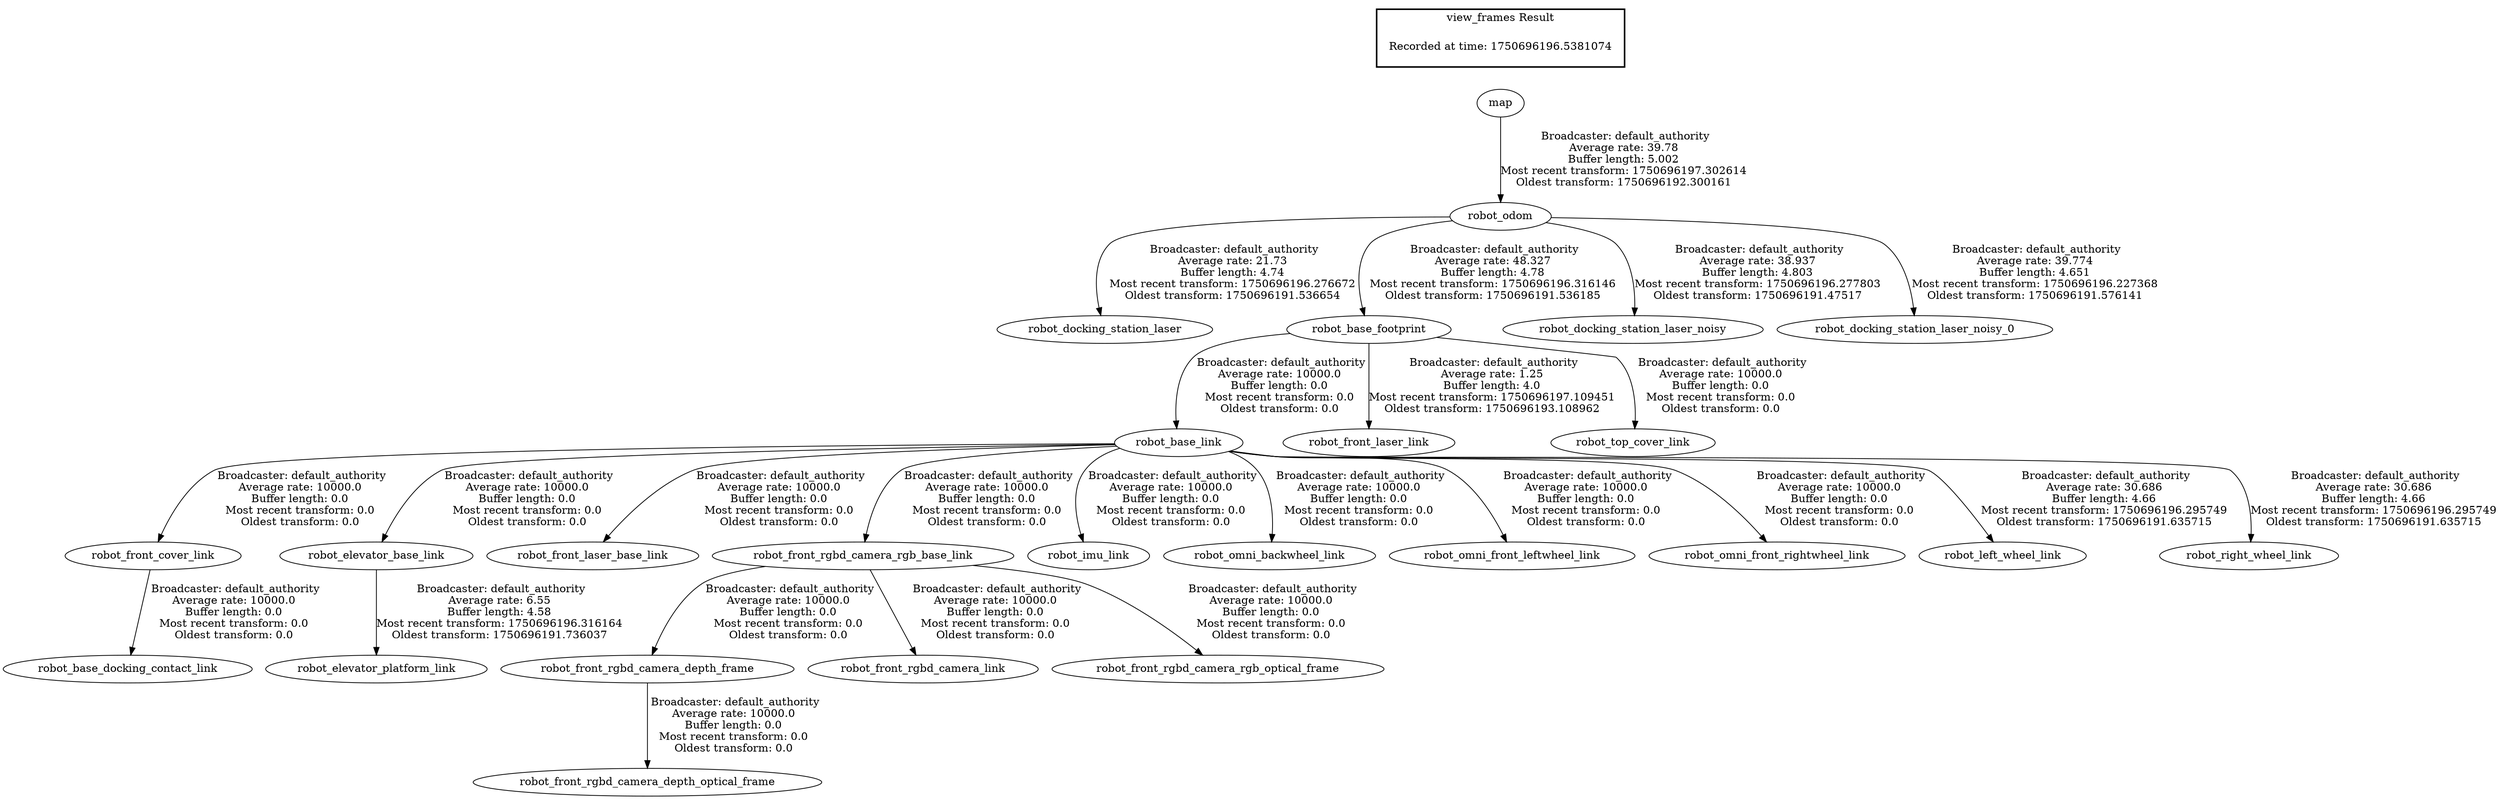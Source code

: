 digraph G {
"map" -> "robot_odom"[label=" Broadcaster: default_authority\nAverage rate: 39.78\nBuffer length: 5.002\nMost recent transform: 1750696197.302614\nOldest transform: 1750696192.300161\n"];
"robot_odom" -> "robot_docking_station_laser"[label=" Broadcaster: default_authority\nAverage rate: 21.73\nBuffer length: 4.74\nMost recent transform: 1750696196.276672\nOldest transform: 1750696191.536654\n"];
"robot_odom" -> "robot_base_footprint"[label=" Broadcaster: default_authority\nAverage rate: 48.327\nBuffer length: 4.78\nMost recent transform: 1750696196.316146\nOldest transform: 1750696191.536185\n"];
"robot_odom" -> "robot_docking_station_laser_noisy"[label=" Broadcaster: default_authority\nAverage rate: 38.937\nBuffer length: 4.803\nMost recent transform: 1750696196.277803\nOldest transform: 1750696191.47517\n"];
"robot_front_cover_link" -> "robot_base_docking_contact_link"[label=" Broadcaster: default_authority\nAverage rate: 10000.0\nBuffer length: 0.0\nMost recent transform: 0.0\nOldest transform: 0.0\n"];
"robot_base_link" -> "robot_front_cover_link"[label=" Broadcaster: default_authority\nAverage rate: 10000.0\nBuffer length: 0.0\nMost recent transform: 0.0\nOldest transform: 0.0\n"];
"robot_base_footprint" -> "robot_base_link"[label=" Broadcaster: default_authority\nAverage rate: 10000.0\nBuffer length: 0.0\nMost recent transform: 0.0\nOldest transform: 0.0\n"];
"robot_base_link" -> "robot_elevator_base_link"[label=" Broadcaster: default_authority\nAverage rate: 10000.0\nBuffer length: 0.0\nMost recent transform: 0.0\nOldest transform: 0.0\n"];
"robot_base_link" -> "robot_front_laser_base_link"[label=" Broadcaster: default_authority\nAverage rate: 10000.0\nBuffer length: 0.0\nMost recent transform: 0.0\nOldest transform: 0.0\n"];
"robot_base_footprint" -> "robot_front_laser_link"[label=" Broadcaster: default_authority\nAverage rate: 1.25\nBuffer length: 4.0\nMost recent transform: 1750696197.109451\nOldest transform: 1750696193.108962\n"];
"robot_front_rgbd_camera_rgb_base_link" -> "robot_front_rgbd_camera_depth_frame"[label=" Broadcaster: default_authority\nAverage rate: 10000.0\nBuffer length: 0.0\nMost recent transform: 0.0\nOldest transform: 0.0\n"];
"robot_base_link" -> "robot_front_rgbd_camera_rgb_base_link"[label=" Broadcaster: default_authority\nAverage rate: 10000.0\nBuffer length: 0.0\nMost recent transform: 0.0\nOldest transform: 0.0\n"];
"robot_front_rgbd_camera_depth_frame" -> "robot_front_rgbd_camera_depth_optical_frame"[label=" Broadcaster: default_authority\nAverage rate: 10000.0\nBuffer length: 0.0\nMost recent transform: 0.0\nOldest transform: 0.0\n"];
"robot_front_rgbd_camera_rgb_base_link" -> "robot_front_rgbd_camera_link"[label=" Broadcaster: default_authority\nAverage rate: 10000.0\nBuffer length: 0.0\nMost recent transform: 0.0\nOldest transform: 0.0\n"];
"robot_front_rgbd_camera_rgb_base_link" -> "robot_front_rgbd_camera_rgb_optical_frame"[label=" Broadcaster: default_authority\nAverage rate: 10000.0\nBuffer length: 0.0\nMost recent transform: 0.0\nOldest transform: 0.0\n"];
"robot_base_link" -> "robot_imu_link"[label=" Broadcaster: default_authority\nAverage rate: 10000.0\nBuffer length: 0.0\nMost recent transform: 0.0\nOldest transform: 0.0\n"];
"robot_base_link" -> "robot_omni_backwheel_link"[label=" Broadcaster: default_authority\nAverage rate: 10000.0\nBuffer length: 0.0\nMost recent transform: 0.0\nOldest transform: 0.0\n"];
"robot_base_link" -> "robot_omni_front_leftwheel_link"[label=" Broadcaster: default_authority\nAverage rate: 10000.0\nBuffer length: 0.0\nMost recent transform: 0.0\nOldest transform: 0.0\n"];
"robot_base_link" -> "robot_omni_front_rightwheel_link"[label=" Broadcaster: default_authority\nAverage rate: 10000.0\nBuffer length: 0.0\nMost recent transform: 0.0\nOldest transform: 0.0\n"];
"robot_base_footprint" -> "robot_top_cover_link"[label=" Broadcaster: default_authority\nAverage rate: 10000.0\nBuffer length: 0.0\nMost recent transform: 0.0\nOldest transform: 0.0\n"];
"robot_base_link" -> "robot_left_wheel_link"[label=" Broadcaster: default_authority\nAverage rate: 30.686\nBuffer length: 4.66\nMost recent transform: 1750696196.295749\nOldest transform: 1750696191.635715\n"];
"robot_base_link" -> "robot_right_wheel_link"[label=" Broadcaster: default_authority\nAverage rate: 30.686\nBuffer length: 4.66\nMost recent transform: 1750696196.295749\nOldest transform: 1750696191.635715\n"];
"robot_odom" -> "robot_docking_station_laser_noisy_0"[label=" Broadcaster: default_authority\nAverage rate: 39.774\nBuffer length: 4.651\nMost recent transform: 1750696196.227368\nOldest transform: 1750696191.576141\n"];
"robot_elevator_base_link" -> "robot_elevator_platform_link"[label=" Broadcaster: default_authority\nAverage rate: 6.55\nBuffer length: 4.58\nMost recent transform: 1750696196.316164\nOldest transform: 1750696191.736037\n"];
edge [style=invis];
 subgraph cluster_legend { style=bold; color=black; label ="view_frames Result";
"Recorded at time: 1750696196.5381074"[ shape=plaintext ] ;
}->"map";
}